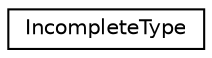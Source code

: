 digraph "Graphical Class Hierarchy"
{
  edge [fontname="Helvetica",fontsize="10",labelfontname="Helvetica",labelfontsize="10"];
  node [fontname="Helvetica",fontsize="10",shape=record];
  rankdir="LR";
  Node0 [label="IncompleteType",height=0.2,width=0.4,color="black", fillcolor="white", style="filled",URL="$struct_incomplete_type.html"];
}
